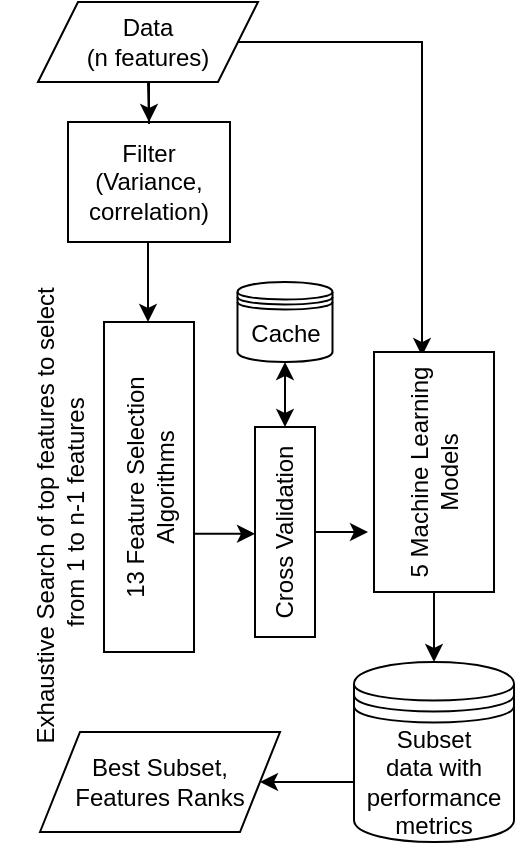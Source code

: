 <mxfile version="20.8.10" type="device"><diagram name="Page-1" id="S2m6NKm19lfIVhPRLjkH"><mxGraphModel dx="808" dy="531" grid="1" gridSize="10" guides="1" tooltips="1" connect="1" arrows="1" fold="1" page="1" pageScale="1" pageWidth="827" pageHeight="1169" math="0" shadow="0"><root><mxCell id="0"/><mxCell id="1" parent="0"/><mxCell id="6TVaXDo43kouCSrdWL6B-33" style="edgeStyle=orthogonalEdgeStyle;rounded=0;orthogonalLoop=1;jettySize=auto;html=1;entryX=1;entryY=0.5;entryDx=0;entryDy=0;fontSize=12;" parent="1" source="HfVU3CHMgaUhnZHt6ycV-2" edge="1"><mxGeometry relative="1" as="geometry"><mxPoint x="414" y="210" as="targetPoint"/></mxGeometry></mxCell><mxCell id="HfVU3CHMgaUhnZHt6ycV-2" value="Filter (Variance, correlation)" style="rounded=0;whiteSpace=wrap;html=1;" parent="1" vertex="1"><mxGeometry x="374" y="110" width="81" height="60" as="geometry"/></mxCell><mxCell id="6TVaXDo43kouCSrdWL6B-34" style="edgeStyle=orthogonalEdgeStyle;rounded=0;orthogonalLoop=1;jettySize=auto;html=1;entryX=0.5;entryY=0;entryDx=0;entryDy=0;fontSize=12;exitX=0.338;exitY=1.05;exitDx=0;exitDy=0;exitPerimeter=0;" parent="1" target="6TVaXDo43kouCSrdWL6B-14" edge="1"><mxGeometry relative="1" as="geometry"><mxPoint x="436" y="315.92" as="sourcePoint"/></mxGeometry></mxCell><mxCell id="6TVaXDo43kouCSrdWL6B-12" value="Cache" style="shape=datastore;whiteSpace=wrap;html=1;" parent="1" vertex="1"><mxGeometry x="458.75" y="190" width="47.5" height="40" as="geometry"/></mxCell><mxCell id="6TVaXDo43kouCSrdWL6B-35" style="edgeStyle=orthogonalEdgeStyle;rounded=0;orthogonalLoop=1;jettySize=auto;html=1;entryX=0.25;entryY=0;entryDx=0;entryDy=0;fontSize=12;" parent="1" source="6TVaXDo43kouCSrdWL6B-14" edge="1"><mxGeometry relative="1" as="geometry"><mxPoint x="524" y="315" as="targetPoint"/></mxGeometry></mxCell><mxCell id="6TVaXDo43kouCSrdWL6B-14" value="Cross Validation" style="rounded=0;whiteSpace=wrap;html=1;rotation=-90;" parent="1" vertex="1"><mxGeometry x="430" y="300" width="105" height="30" as="geometry"/></mxCell><mxCell id="6TVaXDo43kouCSrdWL6B-21" style="edgeStyle=orthogonalEdgeStyle;rounded=0;orthogonalLoop=1;jettySize=auto;html=1;" parent="1" target="HfVU3CHMgaUhnZHt6ycV-2" edge="1"><mxGeometry relative="1" as="geometry"><mxPoint x="414" y="90" as="sourcePoint"/></mxGeometry></mxCell><mxCell id="6TVaXDo43kouCSrdWL6B-23" value="Exhaustive Search of top features to select&amp;nbsp; from 1 to n-1 features" style="text;html=1;strokeColor=none;fillColor=none;align=center;verticalAlign=middle;whiteSpace=wrap;rounded=0;rotation=-90;" parent="1" vertex="1"><mxGeometry x="240" y="275" width="260" height="60" as="geometry"/></mxCell><mxCell id="6TVaXDo43kouCSrdWL6B-26" value="" style="endArrow=classic;startArrow=classic;html=1;rounded=0;fontSize=12;entryX=0.5;entryY=1;entryDx=0;entryDy=0;exitX=1;exitY=0.5;exitDx=0;exitDy=0;" parent="1" source="6TVaXDo43kouCSrdWL6B-14" target="6TVaXDo43kouCSrdWL6B-12" edge="1"><mxGeometry width="50" height="50" relative="1" as="geometry"><mxPoint x="420" y="230" as="sourcePoint"/><mxPoint x="470" y="180" as="targetPoint"/></mxGeometry></mxCell><mxCell id="94hBbsRXHXnf6NO-Pf_W-8" style="edgeStyle=orthogonalEdgeStyle;rounded=0;orthogonalLoop=1;jettySize=auto;html=1;entryX=0.983;entryY=0.4;entryDx=0;entryDy=0;entryPerimeter=0;" edge="1" parent="1" source="94hBbsRXHXnf6NO-Pf_W-4" target="94hBbsRXHXnf6NO-Pf_W-7"><mxGeometry relative="1" as="geometry"/></mxCell><mxCell id="94hBbsRXHXnf6NO-Pf_W-4" value="Data&lt;br style=&quot;border-color: var(--border-color);&quot;&gt;(n features)" style="shape=parallelogram;perimeter=parallelogramPerimeter;whiteSpace=wrap;html=1;fixedSize=1;" vertex="1" parent="1"><mxGeometry x="359" y="50" width="110" height="40" as="geometry"/></mxCell><mxCell id="94hBbsRXHXnf6NO-Pf_W-5" value="Best Subset, Features Ranks" style="shape=parallelogram;perimeter=parallelogramPerimeter;whiteSpace=wrap;html=1;fixedSize=1;" vertex="1" parent="1"><mxGeometry x="360" y="415" width="120" height="50" as="geometry"/></mxCell><mxCell id="94hBbsRXHXnf6NO-Pf_W-6" value="13 Feature Selection Algorithms" style="rounded=0;whiteSpace=wrap;html=1;rotation=-90;" vertex="1" parent="1"><mxGeometry x="332" y="270" width="165" height="45" as="geometry"/></mxCell><mxCell id="94hBbsRXHXnf6NO-Pf_W-10" style="edgeStyle=orthogonalEdgeStyle;rounded=0;orthogonalLoop=1;jettySize=auto;html=1;" edge="1" parent="1" source="94hBbsRXHXnf6NO-Pf_W-7" target="94hBbsRXHXnf6NO-Pf_W-9"><mxGeometry relative="1" as="geometry"/></mxCell><mxCell id="94hBbsRXHXnf6NO-Pf_W-7" value="5 Machine Learning Models" style="rounded=0;whiteSpace=wrap;html=1;rotation=-90;" vertex="1" parent="1"><mxGeometry x="497" y="255" width="120" height="60" as="geometry"/></mxCell><mxCell id="94hBbsRXHXnf6NO-Pf_W-11" style="edgeStyle=orthogonalEdgeStyle;rounded=0;orthogonalLoop=1;jettySize=auto;html=1;" edge="1" parent="1" source="94hBbsRXHXnf6NO-Pf_W-9" target="94hBbsRXHXnf6NO-Pf_W-5"><mxGeometry relative="1" as="geometry"><Array as="points"><mxPoint x="510" y="440"/><mxPoint x="510" y="440"/></Array></mxGeometry></mxCell><mxCell id="94hBbsRXHXnf6NO-Pf_W-9" value="Subset&lt;br style=&quot;border-color: var(--border-color);&quot;&gt;data with performance metrics" style="shape=datastore;whiteSpace=wrap;html=1;" vertex="1" parent="1"><mxGeometry x="517" y="380" width="80" height="90" as="geometry"/></mxCell></root></mxGraphModel></diagram></mxfile>